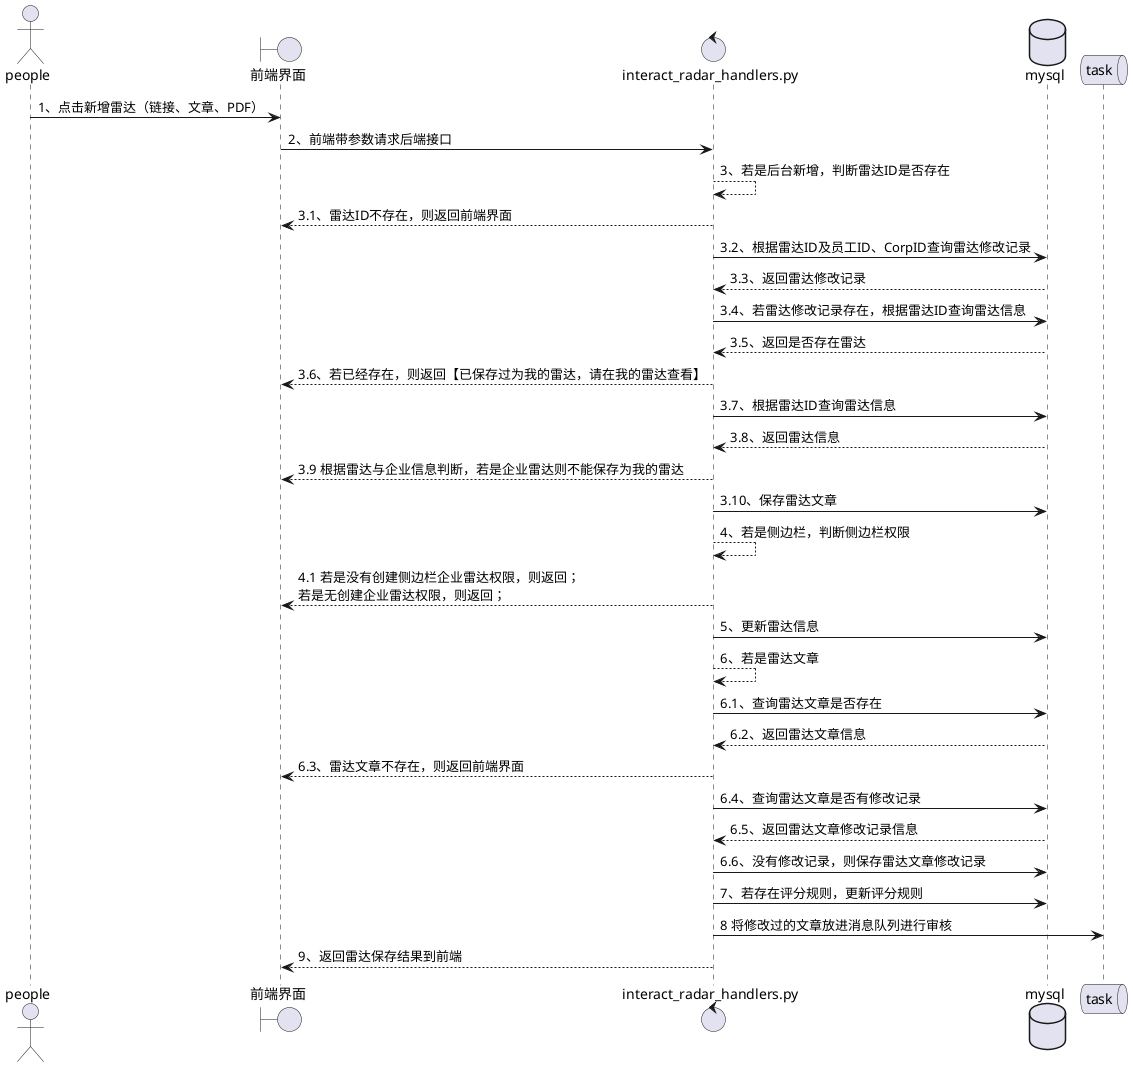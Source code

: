 @startuml
actor people as people
boundary 前端界面 as web
control interact_radar_handlers.py as handler
database mysql as mysql
queue task as task

people -> web:1、点击新增雷达（链接、文章、PDF）
web ->handler:2、前端带参数请求后端接口
handler -->handler:3、若是后台新增，判断雷达ID是否存在
handler --> web:3.1、雷达ID不存在，则返回前端界面
handler ->mysql:3.2、根据雷达ID及员工ID、CorpID查询雷达修改记录
mysql -->handler:3.3、返回雷达修改记录
handler ->mysql:3.4、若雷达修改记录存在，根据雷达ID查询雷达信息
mysql -->handler:3.5、返回是否存在雷达
handler --> web:3.6、若已经存在，则返回【已保存过为我的雷达，请在我的雷达查看】
handler ->mysql:3.7、根据雷达ID查询雷达信息
mysql -->handler:3.8、返回雷达信息
handler --> web:3.9 根据雷达与企业信息判断，若是企业雷达则不能保存为我的雷达
handler ->mysql:3.10、保存雷达文章
handler -->handler:4、若是侧边栏，判断侧边栏权限
handler --> web:4.1 若是没有创建侧边栏企业雷达权限，则返回；\n若是无创建企业雷达权限，则返回；
handler -> mysql:5、更新雷达信息
handler -->handler:6、若是雷达文章
handler -> mysql:6.1、查询雷达文章是否存在
mysql -->handler:6.2、返回雷达文章信息
handler --> web:6.3、雷达文章不存在，则返回前端界面
handler -> mysql:6.4、查询雷达文章是否有修改记录
mysql -->handler:6.5、返回雷达文章修改记录信息
handler -> mysql:6.6、没有修改记录，则保存雷达文章修改记录
handler -> mysql:7、若存在评分规则，更新评分规则
handler ->task :8 将修改过的文章放进消息队列进行审核
handler -->web:9、返回雷达保存结果到前端

@enduml